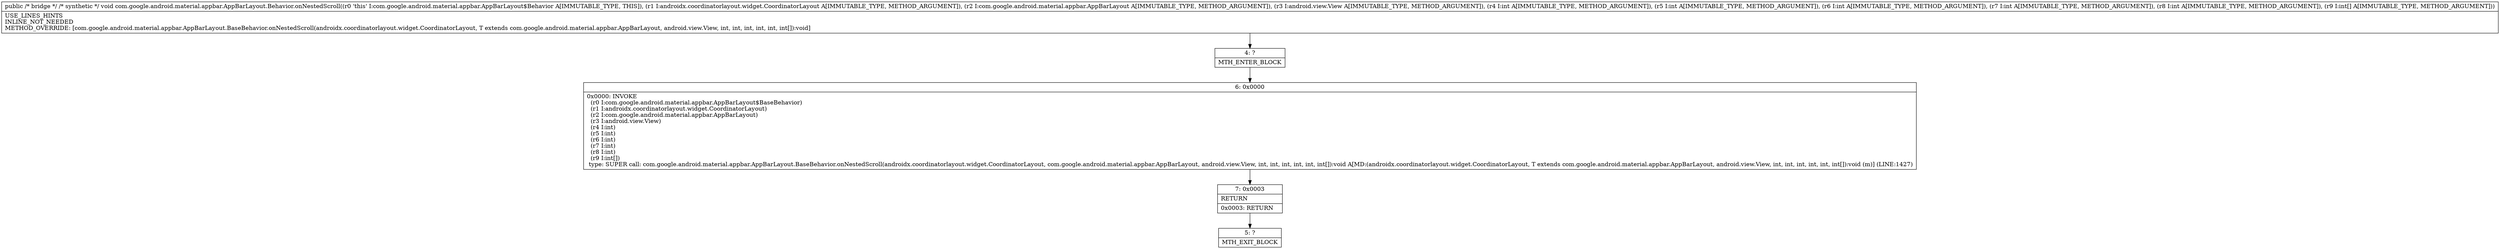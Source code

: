 digraph "CFG forcom.google.android.material.appbar.AppBarLayout.Behavior.onNestedScroll(Landroidx\/coordinatorlayout\/widget\/CoordinatorLayout;Lcom\/google\/android\/material\/appbar\/AppBarLayout;Landroid\/view\/View;IIIII[I)V" {
Node_4 [shape=record,label="{4\:\ ?|MTH_ENTER_BLOCK\l}"];
Node_6 [shape=record,label="{6\:\ 0x0000|0x0000: INVOKE  \l  (r0 I:com.google.android.material.appbar.AppBarLayout$BaseBehavior)\l  (r1 I:androidx.coordinatorlayout.widget.CoordinatorLayout)\l  (r2 I:com.google.android.material.appbar.AppBarLayout)\l  (r3 I:android.view.View)\l  (r4 I:int)\l  (r5 I:int)\l  (r6 I:int)\l  (r7 I:int)\l  (r8 I:int)\l  (r9 I:int[])\l type: SUPER call: com.google.android.material.appbar.AppBarLayout.BaseBehavior.onNestedScroll(androidx.coordinatorlayout.widget.CoordinatorLayout, com.google.android.material.appbar.AppBarLayout, android.view.View, int, int, int, int, int, int[]):void A[MD:(androidx.coordinatorlayout.widget.CoordinatorLayout, T extends com.google.android.material.appbar.AppBarLayout, android.view.View, int, int, int, int, int, int[]):void (m)] (LINE:1427)\l}"];
Node_7 [shape=record,label="{7\:\ 0x0003|RETURN\l|0x0003: RETURN   \l}"];
Node_5 [shape=record,label="{5\:\ ?|MTH_EXIT_BLOCK\l}"];
MethodNode[shape=record,label="{public \/* bridge *\/ \/* synthetic *\/ void com.google.android.material.appbar.AppBarLayout.Behavior.onNestedScroll((r0 'this' I:com.google.android.material.appbar.AppBarLayout$Behavior A[IMMUTABLE_TYPE, THIS]), (r1 I:androidx.coordinatorlayout.widget.CoordinatorLayout A[IMMUTABLE_TYPE, METHOD_ARGUMENT]), (r2 I:com.google.android.material.appbar.AppBarLayout A[IMMUTABLE_TYPE, METHOD_ARGUMENT]), (r3 I:android.view.View A[IMMUTABLE_TYPE, METHOD_ARGUMENT]), (r4 I:int A[IMMUTABLE_TYPE, METHOD_ARGUMENT]), (r5 I:int A[IMMUTABLE_TYPE, METHOD_ARGUMENT]), (r6 I:int A[IMMUTABLE_TYPE, METHOD_ARGUMENT]), (r7 I:int A[IMMUTABLE_TYPE, METHOD_ARGUMENT]), (r8 I:int A[IMMUTABLE_TYPE, METHOD_ARGUMENT]), (r9 I:int[] A[IMMUTABLE_TYPE, METHOD_ARGUMENT]))  | USE_LINES_HINTS\lINLINE_NOT_NEEDED\lMETHOD_OVERRIDE: [com.google.android.material.appbar.AppBarLayout.BaseBehavior.onNestedScroll(androidx.coordinatorlayout.widget.CoordinatorLayout, T extends com.google.android.material.appbar.AppBarLayout, android.view.View, int, int, int, int, int, int[]):void]\l}"];
MethodNode -> Node_4;Node_4 -> Node_6;
Node_6 -> Node_7;
Node_7 -> Node_5;
}


